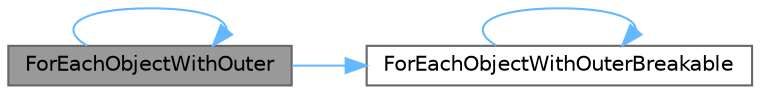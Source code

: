 digraph "ForEachObjectWithOuter"
{
 // INTERACTIVE_SVG=YES
 // LATEX_PDF_SIZE
  bgcolor="transparent";
  edge [fontname=Helvetica,fontsize=10,labelfontname=Helvetica,labelfontsize=10];
  node [fontname=Helvetica,fontsize=10,shape=box,height=0.2,width=0.4];
  rankdir="LR";
  Node1 [id="Node000001",label="ForEachObjectWithOuter",height=0.2,width=0.4,color="gray40", fillcolor="grey60", style="filled", fontcolor="black",tooltip="Performs an operation on all objects with a given outer Note that the operation must not modify UObje..."];
  Node1 -> Node1 [id="edge1_Node000001_Node000001",color="steelblue1",style="solid",tooltip=" "];
  Node1 -> Node2 [id="edge2_Node000001_Node000002",color="steelblue1",style="solid",tooltip=" "];
  Node2 [id="Node000002",label="ForEachObjectWithOuterBreakable",height=0.2,width=0.4,color="grey40", fillcolor="white", style="filled",URL="$d2/ddf/UObjectHash_8h.html#af8412f1d8cde45f61f2e5ed84190b848",tooltip="Performs an operation on objects with a given outer, with the possibility to break iteration Note tha..."];
  Node2 -> Node2 [id="edge3_Node000002_Node000002",color="steelblue1",style="solid",tooltip=" "];
}
